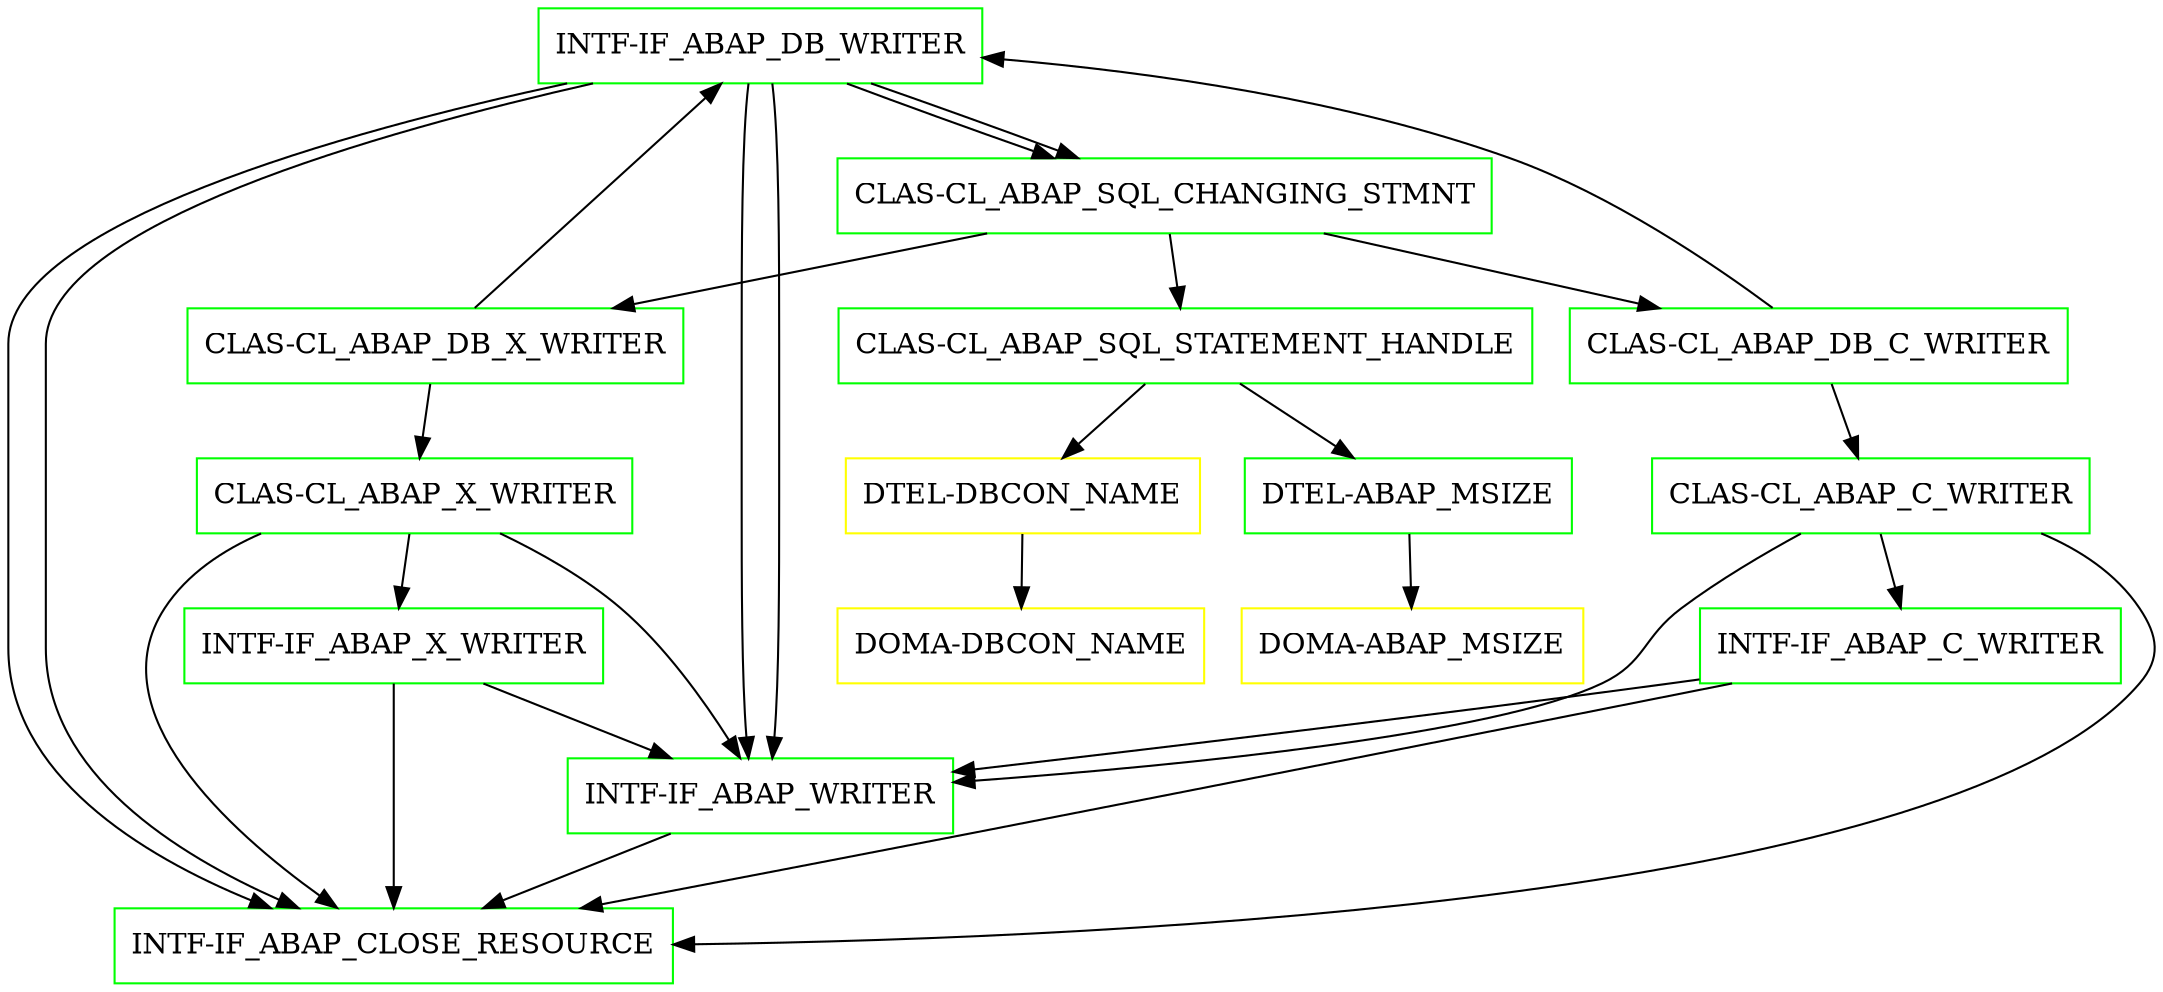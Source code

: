 digraph G {
  "INTF-IF_ABAP_DB_WRITER" [shape=box,color=green];
  "CLAS-CL_ABAP_SQL_CHANGING_STMNT" [shape=box,color=green,URL="./CLAS_CL_ABAP_SQL_CHANGING_STMNT.html"];
  "CLAS-CL_ABAP_DB_X_WRITER" [shape=box,color=green,URL="./CLAS_CL_ABAP_DB_X_WRITER.html"];
  "INTF-IF_ABAP_DB_WRITER" [shape=box,color=green,URL="./INTF_IF_ABAP_DB_WRITER.html"];
  "INTF-IF_ABAP_WRITER" [shape=box,color=green,URL="./INTF_IF_ABAP_WRITER.html"];
  "INTF-IF_ABAP_CLOSE_RESOURCE" [shape=box,color=green,URL="./INTF_IF_ABAP_CLOSE_RESOURCE.html"];
  "CLAS-CL_ABAP_X_WRITER" [shape=box,color=green,URL="./CLAS_CL_ABAP_X_WRITER.html"];
  "INTF-IF_ABAP_X_WRITER" [shape=box,color=green,URL="./INTF_IF_ABAP_X_WRITER.html"];
  "CLAS-CL_ABAP_DB_C_WRITER" [shape=box,color=green,URL="./CLAS_CL_ABAP_DB_C_WRITER.html"];
  "CLAS-CL_ABAP_C_WRITER" [shape=box,color=green,URL="./CLAS_CL_ABAP_C_WRITER.html"];
  "INTF-IF_ABAP_C_WRITER" [shape=box,color=green,URL="./INTF_IF_ABAP_C_WRITER.html"];
  "CLAS-CL_ABAP_SQL_STATEMENT_HANDLE" [shape=box,color=green,URL="./CLAS_CL_ABAP_SQL_STATEMENT_HANDLE.html"];
  "DTEL-ABAP_MSIZE" [shape=box,color=green,URL="./DTEL_ABAP_MSIZE.html"];
  "DOMA-ABAP_MSIZE" [shape=box,color=yellow,URL="./DOMA_ABAP_MSIZE.html"];
  "DTEL-DBCON_NAME" [shape=box,color=yellow,URL="./DTEL_DBCON_NAME.html"];
  "DOMA-DBCON_NAME" [shape=box,color=yellow,URL="./DOMA_DBCON_NAME.html"];
  "INTF-IF_ABAP_DB_WRITER" -> "INTF-IF_ABAP_CLOSE_RESOURCE";
  "INTF-IF_ABAP_DB_WRITER" -> "INTF-IF_ABAP_WRITER";
  "INTF-IF_ABAP_DB_WRITER" -> "CLAS-CL_ABAP_SQL_CHANGING_STMNT";
  "CLAS-CL_ABAP_SQL_CHANGING_STMNT" -> "CLAS-CL_ABAP_SQL_STATEMENT_HANDLE";
  "CLAS-CL_ABAP_SQL_CHANGING_STMNT" -> "CLAS-CL_ABAP_DB_C_WRITER";
  "CLAS-CL_ABAP_SQL_CHANGING_STMNT" -> "CLAS-CL_ABAP_DB_X_WRITER";
  "CLAS-CL_ABAP_DB_X_WRITER" -> "CLAS-CL_ABAP_X_WRITER";
  "CLAS-CL_ABAP_DB_X_WRITER" -> "INTF-IF_ABAP_DB_WRITER";
  "INTF-IF_ABAP_DB_WRITER" -> "INTF-IF_ABAP_CLOSE_RESOURCE";
  "INTF-IF_ABAP_DB_WRITER" -> "INTF-IF_ABAP_WRITER";
  "INTF-IF_ABAP_DB_WRITER" -> "CLAS-CL_ABAP_SQL_CHANGING_STMNT";
  "INTF-IF_ABAP_WRITER" -> "INTF-IF_ABAP_CLOSE_RESOURCE";
  "CLAS-CL_ABAP_X_WRITER" -> "INTF-IF_ABAP_CLOSE_RESOURCE";
  "CLAS-CL_ABAP_X_WRITER" -> "INTF-IF_ABAP_WRITER";
  "CLAS-CL_ABAP_X_WRITER" -> "INTF-IF_ABAP_X_WRITER";
  "INTF-IF_ABAP_X_WRITER" -> "INTF-IF_ABAP_CLOSE_RESOURCE";
  "INTF-IF_ABAP_X_WRITER" -> "INTF-IF_ABAP_WRITER";
  "CLAS-CL_ABAP_DB_C_WRITER" -> "CLAS-CL_ABAP_C_WRITER";
  "CLAS-CL_ABAP_DB_C_WRITER" -> "INTF-IF_ABAP_DB_WRITER";
  "CLAS-CL_ABAP_C_WRITER" -> "INTF-IF_ABAP_C_WRITER";
  "CLAS-CL_ABAP_C_WRITER" -> "INTF-IF_ABAP_CLOSE_RESOURCE";
  "CLAS-CL_ABAP_C_WRITER" -> "INTF-IF_ABAP_WRITER";
  "INTF-IF_ABAP_C_WRITER" -> "INTF-IF_ABAP_CLOSE_RESOURCE";
  "INTF-IF_ABAP_C_WRITER" -> "INTF-IF_ABAP_WRITER";
  "CLAS-CL_ABAP_SQL_STATEMENT_HANDLE" -> "DTEL-DBCON_NAME";
  "CLAS-CL_ABAP_SQL_STATEMENT_HANDLE" -> "DTEL-ABAP_MSIZE";
  "DTEL-ABAP_MSIZE" -> "DOMA-ABAP_MSIZE";
  "DTEL-DBCON_NAME" -> "DOMA-DBCON_NAME";
}
